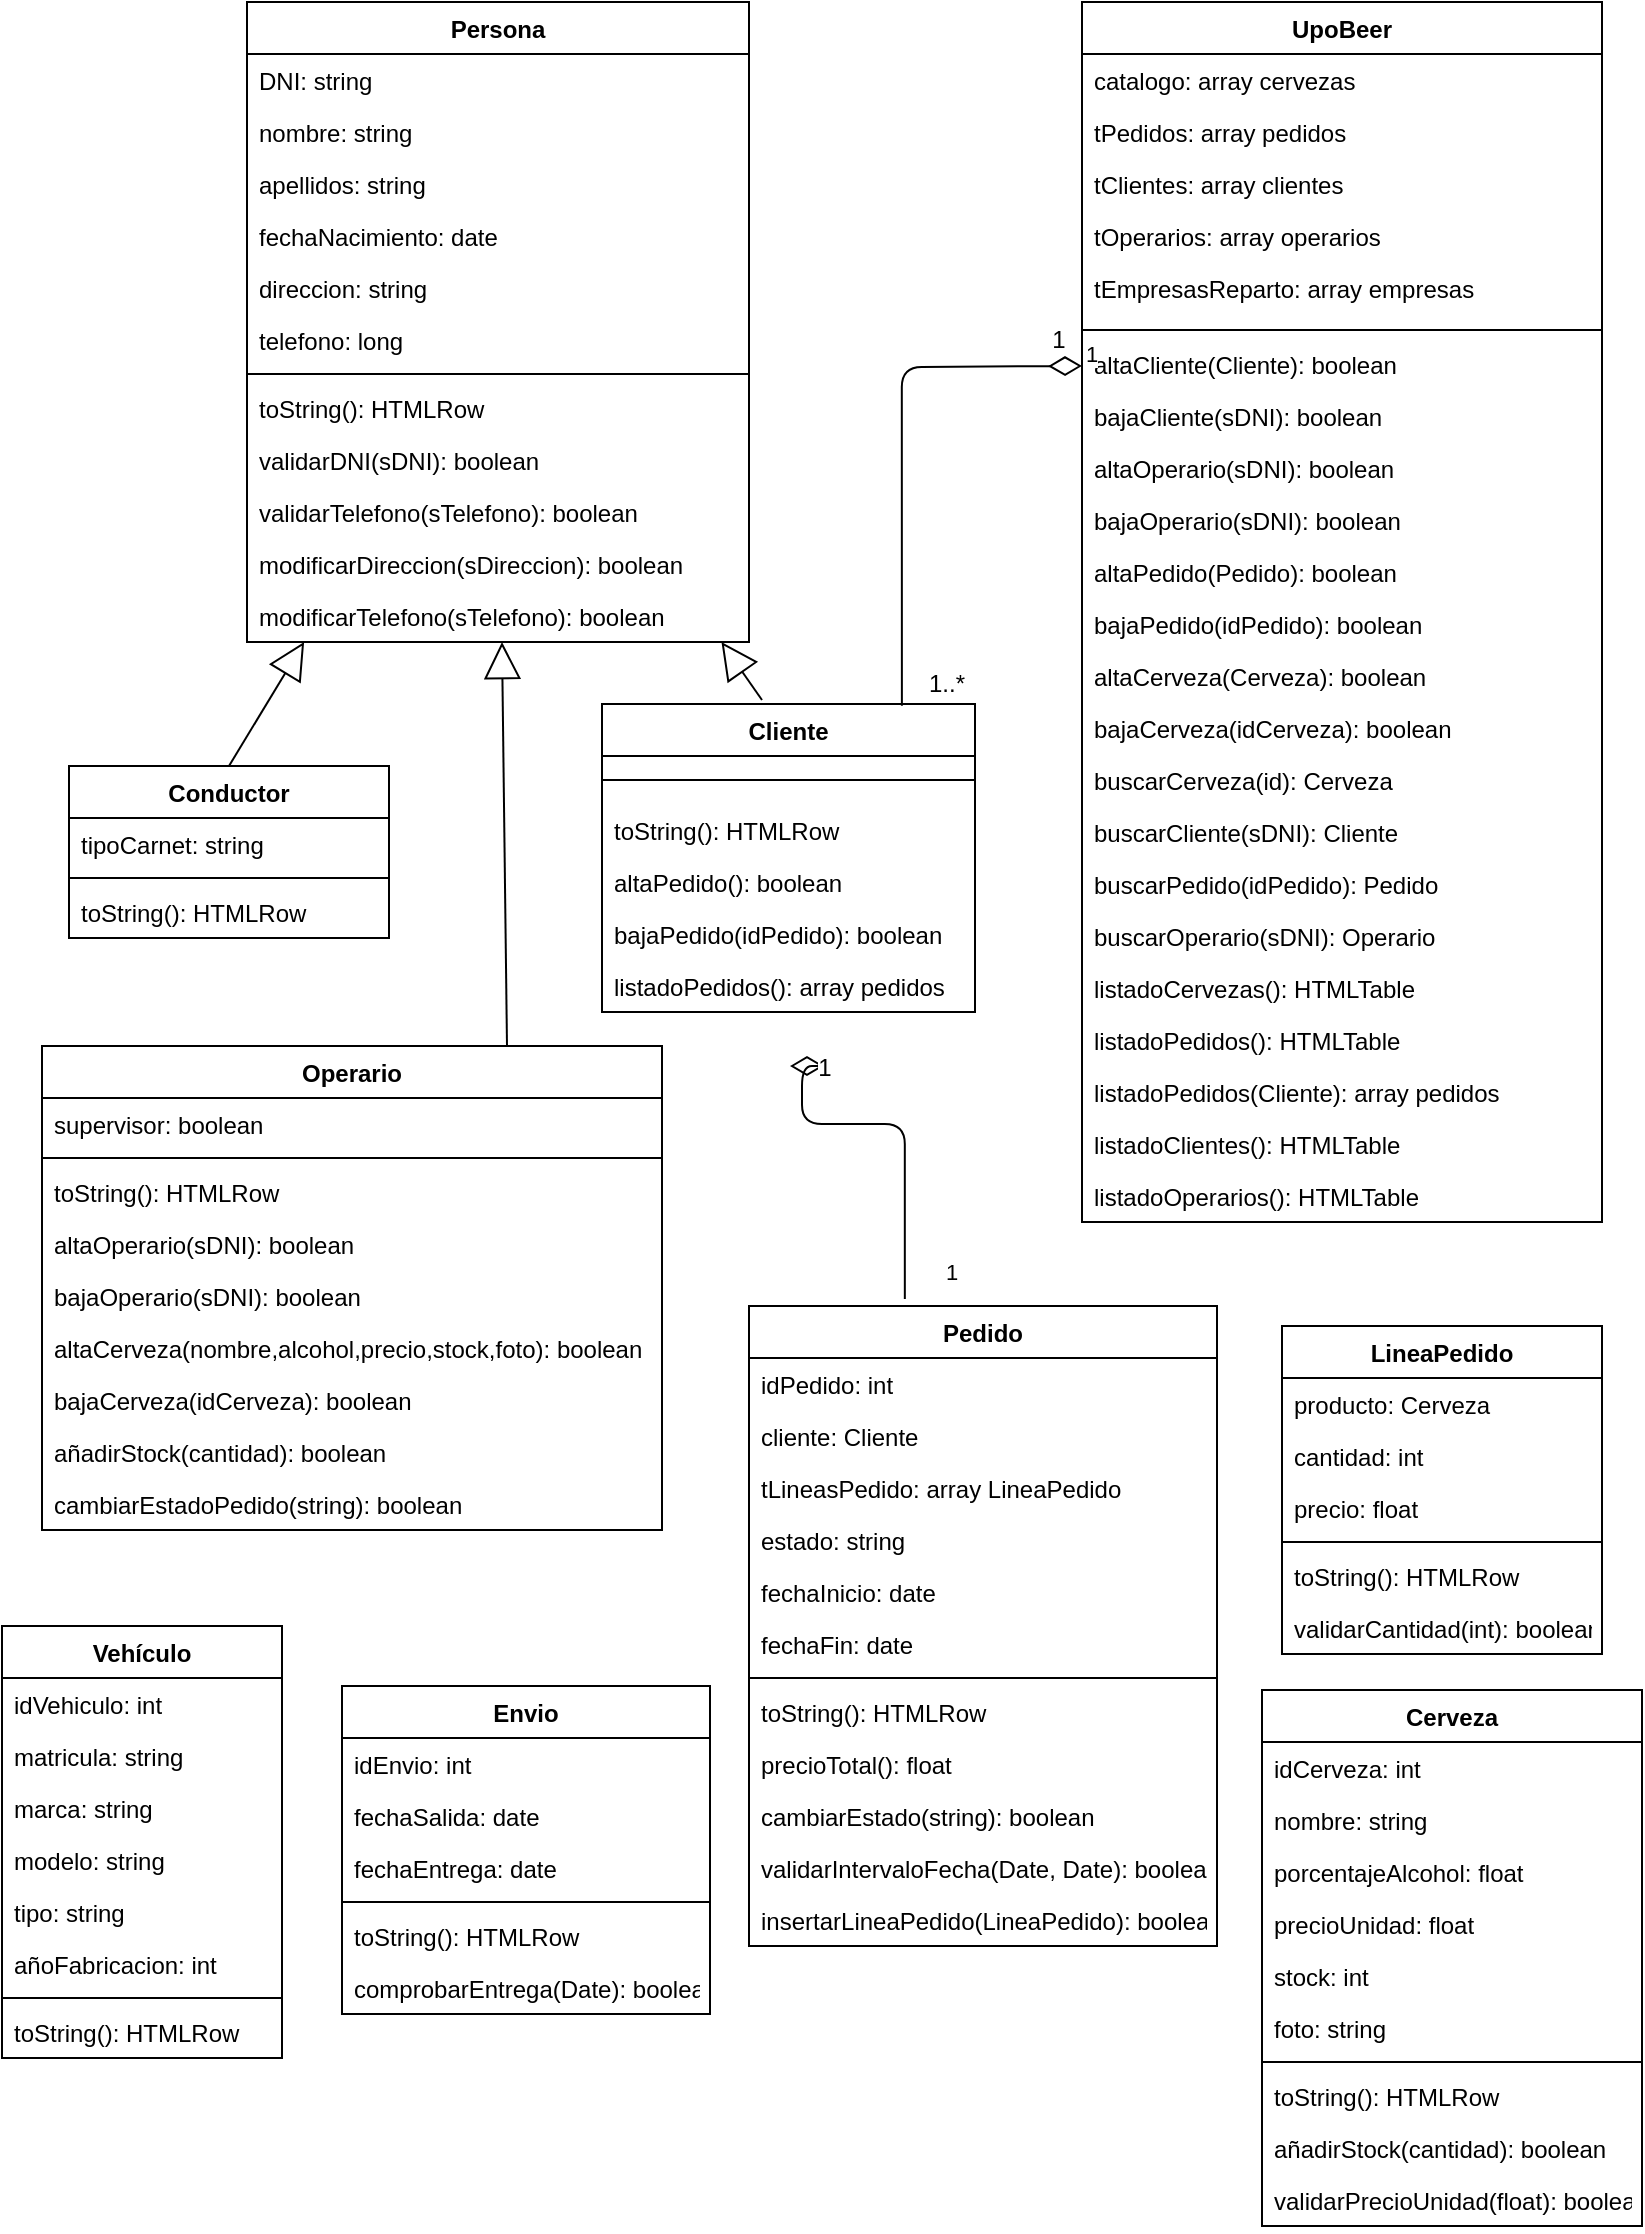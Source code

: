 <mxfile version="12.4.9" type="github">
  <diagram id="Zlw6RQEjlxsdaL2r8nvr" name="Page-1">
    <mxGraphModel dx="1841" dy="1707" grid="1" gridSize="10" guides="1" tooltips="1" connect="1" arrows="1" fold="1" page="1" pageScale="1" pageWidth="827" pageHeight="1169" math="0" shadow="0">
      <root>
        <mxCell id="0"/>
        <mxCell id="1" parent="0"/>
        <mxCell id="eSXySc0nS1I4m5UJ5GSd-8" value="Cliente" style="swimlane;fontStyle=1;align=center;verticalAlign=top;childLayout=stackLayout;horizontal=1;startSize=26;horizontalStack=0;resizeParent=1;resizeParentMax=0;resizeLast=0;collapsible=1;marginBottom=0;" parent="1" vertex="1">
          <mxGeometry x="-490" y="-761" width="186.5" height="154" as="geometry">
            <mxRectangle x="240" y="40" width="80" height="26" as="alternateBounds"/>
          </mxGeometry>
        </mxCell>
        <mxCell id="eSXySc0nS1I4m5UJ5GSd-10" value="" style="line;strokeWidth=1;fillColor=none;align=left;verticalAlign=middle;spacingTop=-1;spacingLeft=3;spacingRight=3;rotatable=0;labelPosition=right;points=[];portConstraint=eastwest;" parent="eSXySc0nS1I4m5UJ5GSd-8" vertex="1">
          <mxGeometry y="26" width="186.5" height="24" as="geometry"/>
        </mxCell>
        <mxCell id="jNl15YzI2wcV8mXH8o-c-58" value="toString(): HTMLRow" style="text;strokeColor=none;fillColor=none;align=left;verticalAlign=top;spacingLeft=4;spacingRight=4;overflow=hidden;rotatable=0;points=[[0,0.5],[1,0.5]];portConstraint=eastwest;" parent="eSXySc0nS1I4m5UJ5GSd-8" vertex="1">
          <mxGeometry y="50" width="186.5" height="26" as="geometry"/>
        </mxCell>
        <mxCell id="eSXySc0nS1I4m5UJ5GSd-11" value="altaPedido(): boolean" style="text;strokeColor=none;fillColor=none;align=left;verticalAlign=top;spacingLeft=4;spacingRight=4;overflow=hidden;rotatable=0;points=[[0,0.5],[1,0.5]];portConstraint=eastwest;" parent="eSXySc0nS1I4m5UJ5GSd-8" vertex="1">
          <mxGeometry y="76" width="186.5" height="26" as="geometry"/>
        </mxCell>
        <mxCell id="Tzox9ZsJY_UtpYgfPLW8-3" value="" style="endArrow=block;endSize=16;endFill=0;html=1;" parent="eSXySc0nS1I4m5UJ5GSd-8" target="jNl15YzI2wcV8mXH8o-c-34" edge="1">
          <mxGeometry width="160" relative="1" as="geometry">
            <mxPoint x="80" y="-2" as="sourcePoint"/>
            <mxPoint x="240" y="-2" as="targetPoint"/>
          </mxGeometry>
        </mxCell>
        <mxCell id="Tzox9ZsJY_UtpYgfPLW8-23" value="bajaPedido(idPedido): boolean" style="text;strokeColor=none;fillColor=none;align=left;verticalAlign=top;spacingLeft=4;spacingRight=4;overflow=hidden;rotatable=0;points=[[0,0.5],[1,0.5]];portConstraint=eastwest;" parent="eSXySc0nS1I4m5UJ5GSd-8" vertex="1">
          <mxGeometry y="102" width="186.5" height="26" as="geometry"/>
        </mxCell>
        <mxCell id="T5-J3He7SR6inXNx5Zn7-1" value="listadoPedidos(): array pedidos" style="text;strokeColor=none;fillColor=none;align=left;verticalAlign=top;spacingLeft=4;spacingRight=4;overflow=hidden;rotatable=0;points=[[0,0.5],[1,0.5]];portConstraint=eastwest;" vertex="1" parent="eSXySc0nS1I4m5UJ5GSd-8">
          <mxGeometry y="128" width="186.5" height="26" as="geometry"/>
        </mxCell>
        <mxCell id="eSXySc0nS1I4m5UJ5GSd-23" value="Pedido" style="swimlane;fontStyle=1;align=center;verticalAlign=top;childLayout=stackLayout;horizontal=1;startSize=26;horizontalStack=0;resizeParent=1;resizeParentMax=0;resizeLast=0;collapsible=1;marginBottom=0;" parent="1" vertex="1">
          <mxGeometry x="-416.5" y="-460" width="234" height="320" as="geometry"/>
        </mxCell>
        <mxCell id="eSXySc0nS1I4m5UJ5GSd-24" value="idPedido: int" style="text;strokeColor=none;fillColor=none;align=left;verticalAlign=top;spacingLeft=4;spacingRight=4;overflow=hidden;rotatable=0;points=[[0,0.5],[1,0.5]];portConstraint=eastwest;" parent="eSXySc0nS1I4m5UJ5GSd-23" vertex="1">
          <mxGeometry y="26" width="234" height="26" as="geometry"/>
        </mxCell>
        <mxCell id="eSXySc0nS1I4m5UJ5GSd-27" value="cliente: Cliente" style="text;strokeColor=none;fillColor=none;align=left;verticalAlign=top;spacingLeft=4;spacingRight=4;overflow=hidden;rotatable=0;points=[[0,0.5],[1,0.5]];portConstraint=eastwest;" parent="eSXySc0nS1I4m5UJ5GSd-23" vertex="1">
          <mxGeometry y="52" width="234" height="26" as="geometry"/>
        </mxCell>
        <mxCell id="Tzox9ZsJY_UtpYgfPLW8-35" value="tLineasPedido: array LineaPedido" style="text;strokeColor=none;fillColor=none;align=left;verticalAlign=top;spacingLeft=4;spacingRight=4;overflow=hidden;rotatable=0;points=[[0,0.5],[1,0.5]];portConstraint=eastwest;" parent="eSXySc0nS1I4m5UJ5GSd-23" vertex="1">
          <mxGeometry y="78" width="234" height="26" as="geometry"/>
        </mxCell>
        <mxCell id="eSXySc0nS1I4m5UJ5GSd-28" value="estado: string" style="text;strokeColor=none;fillColor=none;align=left;verticalAlign=top;spacingLeft=4;spacingRight=4;overflow=hidden;rotatable=0;points=[[0,0.5],[1,0.5]];portConstraint=eastwest;" parent="eSXySc0nS1I4m5UJ5GSd-23" vertex="1">
          <mxGeometry y="104" width="234" height="26" as="geometry"/>
        </mxCell>
        <mxCell id="eSXySc0nS1I4m5UJ5GSd-29" value="fechaInicio: date" style="text;strokeColor=none;fillColor=none;align=left;verticalAlign=top;spacingLeft=4;spacingRight=4;overflow=hidden;rotatable=0;points=[[0,0.5],[1,0.5]];portConstraint=eastwest;" parent="eSXySc0nS1I4m5UJ5GSd-23" vertex="1">
          <mxGeometry y="130" width="234" height="26" as="geometry"/>
        </mxCell>
        <mxCell id="eSXySc0nS1I4m5UJ5GSd-30" value="fechaFin: date" style="text;strokeColor=none;fillColor=none;align=left;verticalAlign=top;spacingLeft=4;spacingRight=4;overflow=hidden;rotatable=0;points=[[0,0.5],[1,0.5]];portConstraint=eastwest;" parent="eSXySc0nS1I4m5UJ5GSd-23" vertex="1">
          <mxGeometry y="156" width="234" height="26" as="geometry"/>
        </mxCell>
        <mxCell id="eSXySc0nS1I4m5UJ5GSd-25" value="" style="line;strokeWidth=1;fillColor=none;align=left;verticalAlign=middle;spacingTop=-1;spacingLeft=3;spacingRight=3;rotatable=0;labelPosition=right;points=[];portConstraint=eastwest;" parent="eSXySc0nS1I4m5UJ5GSd-23" vertex="1">
          <mxGeometry y="182" width="234" height="8" as="geometry"/>
        </mxCell>
        <mxCell id="jNl15YzI2wcV8mXH8o-c-56" value="toString(): HTMLRow" style="text;strokeColor=none;fillColor=none;align=left;verticalAlign=top;spacingLeft=4;spacingRight=4;overflow=hidden;rotatable=0;points=[[0,0.5],[1,0.5]];portConstraint=eastwest;" parent="eSXySc0nS1I4m5UJ5GSd-23" vertex="1">
          <mxGeometry y="190" width="234" height="26" as="geometry"/>
        </mxCell>
        <mxCell id="eSXySc0nS1I4m5UJ5GSd-31" value="precioTotal(): float" style="text;strokeColor=none;fillColor=none;align=left;verticalAlign=top;spacingLeft=4;spacingRight=4;overflow=hidden;rotatable=0;points=[[0,0.5],[1,0.5]];portConstraint=eastwest;" parent="eSXySc0nS1I4m5UJ5GSd-23" vertex="1">
          <mxGeometry y="216" width="234" height="26" as="geometry"/>
        </mxCell>
        <mxCell id="Tzox9ZsJY_UtpYgfPLW8-43" value="cambiarEstado(string): boolean" style="text;strokeColor=none;fillColor=none;align=left;verticalAlign=top;spacingLeft=4;spacingRight=4;overflow=hidden;rotatable=0;points=[[0,0.5],[1,0.5]];portConstraint=eastwest;" parent="eSXySc0nS1I4m5UJ5GSd-23" vertex="1">
          <mxGeometry y="242" width="234" height="26" as="geometry"/>
        </mxCell>
        <mxCell id="fAADa2Qv2Gw01qFuHc8v-3" value="validarIntervaloFecha(Date, Date): boolean" style="text;strokeColor=none;fillColor=none;align=left;verticalAlign=top;spacingLeft=4;spacingRight=4;overflow=hidden;rotatable=0;points=[[0,0.5],[1,0.5]];portConstraint=eastwest;" parent="eSXySc0nS1I4m5UJ5GSd-23" vertex="1">
          <mxGeometry y="268" width="234" height="26" as="geometry"/>
        </mxCell>
        <mxCell id="Tzox9ZsJY_UtpYgfPLW8-44" value="insertarLineaPedido(LineaPedido): boolean" style="text;strokeColor=none;fillColor=none;align=left;verticalAlign=top;spacingLeft=4;spacingRight=4;overflow=hidden;rotatable=0;points=[[0,0.5],[1,0.5]];portConstraint=eastwest;" parent="eSXySc0nS1I4m5UJ5GSd-23" vertex="1">
          <mxGeometry y="294" width="234" height="26" as="geometry"/>
        </mxCell>
        <mxCell id="eSXySc0nS1I4m5UJ5GSd-32" value="UpoBeer" style="swimlane;fontStyle=1;align=center;verticalAlign=top;childLayout=stackLayout;horizontal=1;startSize=26;horizontalStack=0;resizeParent=1;resizeParentMax=0;resizeLast=0;collapsible=1;marginBottom=0;" parent="1" vertex="1">
          <mxGeometry x="-250" y="-1112" width="260" height="610" as="geometry">
            <mxRectangle x="440" y="40" width="90" height="26" as="alternateBounds"/>
          </mxGeometry>
        </mxCell>
        <mxCell id="eSXySc0nS1I4m5UJ5GSd-33" value="catalogo: array cervezas" style="text;strokeColor=none;fillColor=none;align=left;verticalAlign=top;spacingLeft=4;spacingRight=4;overflow=hidden;rotatable=0;points=[[0,0.5],[1,0.5]];portConstraint=eastwest;" parent="eSXySc0nS1I4m5UJ5GSd-32" vertex="1">
          <mxGeometry y="26" width="260" height="26" as="geometry"/>
        </mxCell>
        <mxCell id="eSXySc0nS1I4m5UJ5GSd-36" value="tPedidos: array pedidos" style="text;strokeColor=none;fillColor=none;align=left;verticalAlign=top;spacingLeft=4;spacingRight=4;overflow=hidden;rotatable=0;points=[[0,0.5],[1,0.5]];portConstraint=eastwest;" parent="eSXySc0nS1I4m5UJ5GSd-32" vertex="1">
          <mxGeometry y="52" width="260" height="26" as="geometry"/>
        </mxCell>
        <mxCell id="eSXySc0nS1I4m5UJ5GSd-37" value="tClientes: array clientes" style="text;strokeColor=none;fillColor=none;align=left;verticalAlign=top;spacingLeft=4;spacingRight=4;overflow=hidden;rotatable=0;points=[[0,0.5],[1,0.5]];portConstraint=eastwest;" parent="eSXySc0nS1I4m5UJ5GSd-32" vertex="1">
          <mxGeometry y="78" width="260" height="26" as="geometry"/>
        </mxCell>
        <mxCell id="eSXySc0nS1I4m5UJ5GSd-38" value="tOperarios: array operarios" style="text;strokeColor=none;fillColor=none;align=left;verticalAlign=top;spacingLeft=4;spacingRight=4;overflow=hidden;rotatable=0;points=[[0,0.5],[1,0.5]];portConstraint=eastwest;" parent="eSXySc0nS1I4m5UJ5GSd-32" vertex="1">
          <mxGeometry y="104" width="260" height="26" as="geometry"/>
        </mxCell>
        <mxCell id="9fYLLG3nbcqlpsCX_nVO-1" value="tEmpresasReparto: array empresas" style="text;strokeColor=none;fillColor=none;align=left;verticalAlign=top;spacingLeft=4;spacingRight=4;overflow=hidden;rotatable=0;points=[[0,0.5],[1,0.5]];portConstraint=eastwest;" parent="eSXySc0nS1I4m5UJ5GSd-32" vertex="1">
          <mxGeometry y="130" width="260" height="30" as="geometry"/>
        </mxCell>
        <mxCell id="eSXySc0nS1I4m5UJ5GSd-34" value="" style="line;strokeWidth=1;fillColor=none;align=left;verticalAlign=middle;spacingTop=-1;spacingLeft=3;spacingRight=3;rotatable=0;labelPosition=right;points=[];portConstraint=eastwest;" parent="eSXySc0nS1I4m5UJ5GSd-32" vertex="1">
          <mxGeometry y="160" width="260" height="8" as="geometry"/>
        </mxCell>
        <mxCell id="eSXySc0nS1I4m5UJ5GSd-35" value="altaCliente(Cliente): boolean" style="text;strokeColor=none;fillColor=none;align=left;verticalAlign=top;spacingLeft=4;spacingRight=4;overflow=hidden;rotatable=0;points=[[0,0.5],[1,0.5]];portConstraint=eastwest;" parent="eSXySc0nS1I4m5UJ5GSd-32" vertex="1">
          <mxGeometry y="168" width="260" height="26" as="geometry"/>
        </mxCell>
        <mxCell id="T5-J3He7SR6inXNx5Zn7-4" value="1" style="endArrow=none;html=1;endSize=12;startArrow=diamondThin;startSize=14;startFill=0;edgeStyle=orthogonalEdgeStyle;align=left;verticalAlign=bottom;entryX=0.804;entryY=0.006;entryDx=0;entryDy=0;entryPerimeter=0;rounded=1;endFill=0;" edge="1" parent="eSXySc0nS1I4m5UJ5GSd-32" target="eSXySc0nS1I4m5UJ5GSd-8">
          <mxGeometry x="-1" y="3" relative="1" as="geometry">
            <mxPoint y="182" as="sourcePoint"/>
            <mxPoint x="160" y="182" as="targetPoint"/>
          </mxGeometry>
        </mxCell>
        <mxCell id="T5-J3He7SR6inXNx5Zn7-5" value="1" style="text;html=1;align=center;verticalAlign=middle;resizable=0;points=[];labelBackgroundColor=#ffffff;" vertex="1" connectable="0" parent="T5-J3He7SR6inXNx5Zn7-4">
          <mxGeometry x="-0.906" relative="1" as="geometry">
            <mxPoint y="-12.93" as="offset"/>
          </mxGeometry>
        </mxCell>
        <mxCell id="fAADa2Qv2Gw01qFuHc8v-1" value="bajaCliente(sDNI): boolean" style="text;strokeColor=none;fillColor=none;align=left;verticalAlign=top;spacingLeft=4;spacingRight=4;overflow=hidden;rotatable=0;points=[[0,0.5],[1,0.5]];portConstraint=eastwest;" parent="eSXySc0nS1I4m5UJ5GSd-32" vertex="1">
          <mxGeometry y="194" width="260" height="26" as="geometry"/>
        </mxCell>
        <mxCell id="jNl15YzI2wcV8mXH8o-c-33" value="altaOperario(sDNI): boolean" style="text;strokeColor=none;fillColor=none;align=left;verticalAlign=top;spacingLeft=4;spacingRight=4;overflow=hidden;rotatable=0;points=[[0,0.5],[1,0.5]];portConstraint=eastwest;" parent="eSXySc0nS1I4m5UJ5GSd-32" vertex="1">
          <mxGeometry y="220" width="260" height="26" as="geometry"/>
        </mxCell>
        <mxCell id="jNl15YzI2wcV8mXH8o-c-51" value="bajaOperario(sDNI): boolean" style="text;strokeColor=none;fillColor=none;align=left;verticalAlign=top;spacingLeft=4;spacingRight=4;overflow=hidden;rotatable=0;points=[[0,0.5],[1,0.5]];portConstraint=eastwest;" parent="eSXySc0nS1I4m5UJ5GSd-32" vertex="1">
          <mxGeometry y="246" width="260" height="26" as="geometry"/>
        </mxCell>
        <mxCell id="jNl15YzI2wcV8mXH8o-c-32" value="altaPedido(Pedido): boolean" style="text;strokeColor=none;fillColor=none;align=left;verticalAlign=top;spacingLeft=4;spacingRight=4;overflow=hidden;rotatable=0;points=[[0,0.5],[1,0.5]];portConstraint=eastwest;" parent="eSXySc0nS1I4m5UJ5GSd-32" vertex="1">
          <mxGeometry y="272" width="260" height="26" as="geometry"/>
        </mxCell>
        <mxCell id="jNl15YzI2wcV8mXH8o-c-49" value="bajaPedido(idPedido): boolean" style="text;strokeColor=none;fillColor=none;align=left;verticalAlign=top;spacingLeft=4;spacingRight=4;overflow=hidden;rotatable=0;points=[[0,0.5],[1,0.5]];portConstraint=eastwest;" parent="eSXySc0nS1I4m5UJ5GSd-32" vertex="1">
          <mxGeometry y="298" width="260" height="26" as="geometry"/>
        </mxCell>
        <mxCell id="jNl15YzI2wcV8mXH8o-c-46" value="altaCerveza(Cerveza): boolean" style="text;strokeColor=none;fillColor=none;align=left;verticalAlign=top;spacingLeft=4;spacingRight=4;overflow=hidden;rotatable=0;points=[[0,0.5],[1,0.5]];portConstraint=eastwest;" parent="eSXySc0nS1I4m5UJ5GSd-32" vertex="1">
          <mxGeometry y="324" width="260" height="26" as="geometry"/>
        </mxCell>
        <mxCell id="jNl15YzI2wcV8mXH8o-c-48" value="bajaCerveza(idCerveza): boolean" style="text;strokeColor=none;fillColor=none;align=left;verticalAlign=top;spacingLeft=4;spacingRight=4;overflow=hidden;rotatable=0;points=[[0,0.5],[1,0.5]];portConstraint=eastwest;" parent="eSXySc0nS1I4m5UJ5GSd-32" vertex="1">
          <mxGeometry y="350" width="260" height="26" as="geometry"/>
        </mxCell>
        <mxCell id="fAADa2Qv2Gw01qFuHc8v-2" value="buscarCerveza(id): Cerveza" style="text;strokeColor=none;fillColor=none;align=left;verticalAlign=top;spacingLeft=4;spacingRight=4;overflow=hidden;rotatable=0;points=[[0,0.5],[1,0.5]];portConstraint=eastwest;" parent="eSXySc0nS1I4m5UJ5GSd-32" vertex="1">
          <mxGeometry y="376" width="260" height="26" as="geometry"/>
        </mxCell>
        <mxCell id="jNl15YzI2wcV8mXH8o-c-69" value="buscarCliente(sDNI): Cliente" style="text;strokeColor=none;fillColor=none;align=left;verticalAlign=top;spacingLeft=4;spacingRight=4;overflow=hidden;rotatable=0;points=[[0,0.5],[1,0.5]];portConstraint=eastwest;" parent="eSXySc0nS1I4m5UJ5GSd-32" vertex="1">
          <mxGeometry y="402" width="260" height="26" as="geometry"/>
        </mxCell>
        <mxCell id="jNl15YzI2wcV8mXH8o-c-70" value="buscarPedido(idPedido): Pedido" style="text;strokeColor=none;fillColor=none;align=left;verticalAlign=top;spacingLeft=4;spacingRight=4;overflow=hidden;rotatable=0;points=[[0,0.5],[1,0.5]];portConstraint=eastwest;" parent="eSXySc0nS1I4m5UJ5GSd-32" vertex="1">
          <mxGeometry y="428" width="260" height="26" as="geometry"/>
        </mxCell>
        <mxCell id="jNl15YzI2wcV8mXH8o-c-71" value="buscarOperario(sDNI): Operario" style="text;strokeColor=none;fillColor=none;align=left;verticalAlign=top;spacingLeft=4;spacingRight=4;overflow=hidden;rotatable=0;points=[[0,0.5],[1,0.5]];portConstraint=eastwest;" parent="eSXySc0nS1I4m5UJ5GSd-32" vertex="1">
          <mxGeometry y="454" width="260" height="26" as="geometry"/>
        </mxCell>
        <mxCell id="jNl15YzI2wcV8mXH8o-c-64" value="listadoCervezas(): HTMLTable" style="text;strokeColor=none;fillColor=none;align=left;verticalAlign=top;spacingLeft=4;spacingRight=4;overflow=hidden;rotatable=0;points=[[0,0.5],[1,0.5]];portConstraint=eastwest;" parent="eSXySc0nS1I4m5UJ5GSd-32" vertex="1">
          <mxGeometry y="480" width="260" height="26" as="geometry"/>
        </mxCell>
        <mxCell id="jNl15YzI2wcV8mXH8o-c-66" value="listadoPedidos(): HTMLTable" style="text;strokeColor=none;fillColor=none;align=left;verticalAlign=top;spacingLeft=4;spacingRight=4;overflow=hidden;rotatable=0;points=[[0,0.5],[1,0.5]];portConstraint=eastwest;" parent="eSXySc0nS1I4m5UJ5GSd-32" vertex="1">
          <mxGeometry y="506" width="260" height="26" as="geometry"/>
        </mxCell>
        <mxCell id="T5-J3He7SR6inXNx5Zn7-2" value="listadoPedidos(Cliente): array pedidos" style="text;strokeColor=none;fillColor=none;align=left;verticalAlign=top;spacingLeft=4;spacingRight=4;overflow=hidden;rotatable=0;points=[[0,0.5],[1,0.5]];portConstraint=eastwest;" vertex="1" parent="eSXySc0nS1I4m5UJ5GSd-32">
          <mxGeometry y="532" width="260" height="26" as="geometry"/>
        </mxCell>
        <mxCell id="jNl15YzI2wcV8mXH8o-c-65" value="listadoClientes(): HTMLTable" style="text;strokeColor=none;fillColor=none;align=left;verticalAlign=top;spacingLeft=4;spacingRight=4;overflow=hidden;rotatable=0;points=[[0,0.5],[1,0.5]];portConstraint=eastwest;" parent="eSXySc0nS1I4m5UJ5GSd-32" vertex="1">
          <mxGeometry y="558" width="260" height="26" as="geometry"/>
        </mxCell>
        <mxCell id="jNl15YzI2wcV8mXH8o-c-67" value="listadoOperarios(): HTMLTable" style="text;strokeColor=none;fillColor=none;align=left;verticalAlign=top;spacingLeft=4;spacingRight=4;overflow=hidden;rotatable=0;points=[[0,0.5],[1,0.5]];portConstraint=eastwest;" parent="eSXySc0nS1I4m5UJ5GSd-32" vertex="1">
          <mxGeometry y="584" width="260" height="26" as="geometry"/>
        </mxCell>
        <mxCell id="eSXySc0nS1I4m5UJ5GSd-39" value="Cerveza" style="swimlane;fontStyle=1;align=center;verticalAlign=top;childLayout=stackLayout;horizontal=1;startSize=26;horizontalStack=0;resizeParent=1;resizeParentMax=0;resizeLast=0;collapsible=1;marginBottom=0;" parent="1" vertex="1">
          <mxGeometry x="-160" y="-268" width="190" height="268" as="geometry"/>
        </mxCell>
        <mxCell id="eSXySc0nS1I4m5UJ5GSd-40" value="idCerveza: int" style="text;strokeColor=none;fillColor=none;align=left;verticalAlign=top;spacingLeft=4;spacingRight=4;overflow=hidden;rotatable=0;points=[[0,0.5],[1,0.5]];portConstraint=eastwest;" parent="eSXySc0nS1I4m5UJ5GSd-39" vertex="1">
          <mxGeometry y="26" width="190" height="26" as="geometry"/>
        </mxCell>
        <mxCell id="eSXySc0nS1I4m5UJ5GSd-43" value="nombre: string" style="text;strokeColor=none;fillColor=none;align=left;verticalAlign=top;spacingLeft=4;spacingRight=4;overflow=hidden;rotatable=0;points=[[0,0.5],[1,0.5]];portConstraint=eastwest;" parent="eSXySc0nS1I4m5UJ5GSd-39" vertex="1">
          <mxGeometry y="52" width="190" height="26" as="geometry"/>
        </mxCell>
        <mxCell id="eSXySc0nS1I4m5UJ5GSd-45" value="porcentajeAlcohol: float" style="text;strokeColor=none;fillColor=none;align=left;verticalAlign=top;spacingLeft=4;spacingRight=4;overflow=hidden;rotatable=0;points=[[0,0.5],[1,0.5]];portConstraint=eastwest;" parent="eSXySc0nS1I4m5UJ5GSd-39" vertex="1">
          <mxGeometry y="78" width="190" height="26" as="geometry"/>
        </mxCell>
        <mxCell id="eSXySc0nS1I4m5UJ5GSd-57" value="precioUnidad: float" style="text;strokeColor=none;fillColor=none;align=left;verticalAlign=top;spacingLeft=4;spacingRight=4;overflow=hidden;rotatable=0;points=[[0,0.5],[1,0.5]];portConstraint=eastwest;" parent="eSXySc0nS1I4m5UJ5GSd-39" vertex="1">
          <mxGeometry y="104" width="190" height="26" as="geometry"/>
        </mxCell>
        <mxCell id="eSXySc0nS1I4m5UJ5GSd-59" value="stock: int" style="text;strokeColor=none;fillColor=none;align=left;verticalAlign=top;spacingLeft=4;spacingRight=4;overflow=hidden;rotatable=0;points=[[0,0.5],[1,0.5]];portConstraint=eastwest;" parent="eSXySc0nS1I4m5UJ5GSd-39" vertex="1">
          <mxGeometry y="130" width="190" height="26" as="geometry"/>
        </mxCell>
        <mxCell id="eSXySc0nS1I4m5UJ5GSd-56" value="foto: string" style="text;strokeColor=none;fillColor=none;align=left;verticalAlign=top;spacingLeft=4;spacingRight=4;overflow=hidden;rotatable=0;points=[[0,0.5],[1,0.5]];portConstraint=eastwest;" parent="eSXySc0nS1I4m5UJ5GSd-39" vertex="1">
          <mxGeometry y="156" width="190" height="26" as="geometry"/>
        </mxCell>
        <mxCell id="eSXySc0nS1I4m5UJ5GSd-41" value="" style="line;strokeWidth=1;fillColor=none;align=left;verticalAlign=middle;spacingTop=-1;spacingLeft=3;spacingRight=3;rotatable=0;labelPosition=right;points=[];portConstraint=eastwest;" parent="eSXySc0nS1I4m5UJ5GSd-39" vertex="1">
          <mxGeometry y="182" width="190" height="8" as="geometry"/>
        </mxCell>
        <mxCell id="jNl15YzI2wcV8mXH8o-c-59" value="toString(): HTMLRow" style="text;strokeColor=none;fillColor=none;align=left;verticalAlign=top;spacingLeft=4;spacingRight=4;overflow=hidden;rotatable=0;points=[[0,0.5],[1,0.5]];portConstraint=eastwest;" parent="eSXySc0nS1I4m5UJ5GSd-39" vertex="1">
          <mxGeometry y="190" width="190" height="26" as="geometry"/>
        </mxCell>
        <mxCell id="Tzox9ZsJY_UtpYgfPLW8-45" value="añadirStock(cantidad): boolean" style="text;strokeColor=none;fillColor=none;align=left;verticalAlign=top;spacingLeft=4;spacingRight=4;overflow=hidden;rotatable=0;points=[[0,0.5],[1,0.5]];portConstraint=eastwest;" parent="eSXySc0nS1I4m5UJ5GSd-39" vertex="1">
          <mxGeometry y="216" width="190" height="26" as="geometry"/>
        </mxCell>
        <mxCell id="Tzox9ZsJY_UtpYgfPLW8-46" value="validarPrecioUnidad(float): boolean" style="text;strokeColor=none;fillColor=none;align=left;verticalAlign=top;spacingLeft=4;spacingRight=4;overflow=hidden;rotatable=0;points=[[0,0.5],[1,0.5]];portConstraint=eastwest;" parent="eSXySc0nS1I4m5UJ5GSd-39" vertex="1">
          <mxGeometry y="242" width="190" height="26" as="geometry"/>
        </mxCell>
        <mxCell id="eSXySc0nS1I4m5UJ5GSd-48" value="Operario" style="swimlane;fontStyle=1;align=center;verticalAlign=top;childLayout=stackLayout;horizontal=1;startSize=26;horizontalStack=0;resizeParent=1;resizeParentMax=0;resizeLast=0;collapsible=1;marginBottom=0;" parent="1" vertex="1">
          <mxGeometry x="-770" y="-590" width="310" height="242" as="geometry"/>
        </mxCell>
        <mxCell id="eSXySc0nS1I4m5UJ5GSd-54" value="supervisor: boolean" style="text;strokeColor=none;fillColor=none;align=left;verticalAlign=top;spacingLeft=4;spacingRight=4;overflow=hidden;rotatable=0;points=[[0,0.5],[1,0.5]];portConstraint=eastwest;" parent="eSXySc0nS1I4m5UJ5GSd-48" vertex="1">
          <mxGeometry y="26" width="310" height="26" as="geometry"/>
        </mxCell>
        <mxCell id="eSXySc0nS1I4m5UJ5GSd-50" value="" style="line;strokeWidth=1;fillColor=none;align=left;verticalAlign=middle;spacingTop=-1;spacingLeft=3;spacingRight=3;rotatable=0;labelPosition=right;points=[];portConstraint=eastwest;" parent="eSXySc0nS1I4m5UJ5GSd-48" vertex="1">
          <mxGeometry y="52" width="310" height="8" as="geometry"/>
        </mxCell>
        <mxCell id="jNl15YzI2wcV8mXH8o-c-57" value="toString(): HTMLRow" style="text;strokeColor=none;fillColor=none;align=left;verticalAlign=top;spacingLeft=4;spacingRight=4;overflow=hidden;rotatable=0;points=[[0,0.5],[1,0.5]];portConstraint=eastwest;" parent="eSXySc0nS1I4m5UJ5GSd-48" vertex="1">
          <mxGeometry y="60" width="310" height="26" as="geometry"/>
        </mxCell>
        <mxCell id="Tzox9ZsJY_UtpYgfPLW8-20" value="altaOperario(sDNI): boolean" style="text;strokeColor=none;fillColor=none;align=left;verticalAlign=top;spacingLeft=4;spacingRight=4;overflow=hidden;rotatable=0;points=[[0,0.5],[1,0.5]];portConstraint=eastwest;" parent="eSXySc0nS1I4m5UJ5GSd-48" vertex="1">
          <mxGeometry y="86" width="310" height="26" as="geometry"/>
        </mxCell>
        <mxCell id="Tzox9ZsJY_UtpYgfPLW8-21" value="bajaOperario(sDNI): boolean" style="text;strokeColor=none;fillColor=none;align=left;verticalAlign=top;spacingLeft=4;spacingRight=4;overflow=hidden;rotatable=0;points=[[0,0.5],[1,0.5]];portConstraint=eastwest;" parent="eSXySc0nS1I4m5UJ5GSd-48" vertex="1">
          <mxGeometry y="112" width="310" height="26" as="geometry"/>
        </mxCell>
        <mxCell id="Tzox9ZsJY_UtpYgfPLW8-22" value="altaCerveza(nombre,alcohol,precio,stock,foto): boolean" style="text;strokeColor=none;fillColor=none;align=left;verticalAlign=top;spacingLeft=4;spacingRight=4;overflow=hidden;rotatable=0;points=[[0,0.5],[1,0.5]];portConstraint=eastwest;" parent="eSXySc0nS1I4m5UJ5GSd-48" vertex="1">
          <mxGeometry y="138" width="310" height="26" as="geometry"/>
        </mxCell>
        <mxCell id="Tzox9ZsJY_UtpYgfPLW8-50" value="bajaCerveza(idCerveza): boolean" style="text;strokeColor=none;fillColor=none;align=left;verticalAlign=top;spacingLeft=4;spacingRight=4;overflow=hidden;rotatable=0;points=[[0,0.5],[1,0.5]];portConstraint=eastwest;" parent="eSXySc0nS1I4m5UJ5GSd-48" vertex="1">
          <mxGeometry y="164" width="310" height="26" as="geometry"/>
        </mxCell>
        <mxCell id="Tzox9ZsJY_UtpYgfPLW8-47" value="añadirStock(cantidad): boolean" style="text;strokeColor=none;fillColor=none;align=left;verticalAlign=top;spacingLeft=4;spacingRight=4;overflow=hidden;rotatable=0;points=[[0,0.5],[1,0.5]];portConstraint=eastwest;" parent="eSXySc0nS1I4m5UJ5GSd-48" vertex="1">
          <mxGeometry y="190" width="310" height="26" as="geometry"/>
        </mxCell>
        <mxCell id="Tzox9ZsJY_UtpYgfPLW8-51" value="cambiarEstadoPedido(string): boolean" style="text;strokeColor=none;fillColor=none;align=left;verticalAlign=top;spacingLeft=4;spacingRight=4;overflow=hidden;rotatable=0;points=[[0,0.5],[1,0.5]];portConstraint=eastwest;" parent="eSXySc0nS1I4m5UJ5GSd-48" vertex="1">
          <mxGeometry y="216" width="310" height="26" as="geometry"/>
        </mxCell>
        <mxCell id="eSXySc0nS1I4m5UJ5GSd-82" value="Conductor" style="swimlane;fontStyle=1;align=center;verticalAlign=top;childLayout=stackLayout;horizontal=1;startSize=26;horizontalStack=0;resizeParent=1;resizeParentMax=0;resizeLast=0;collapsible=1;marginBottom=0;" parent="1" vertex="1">
          <mxGeometry x="-756.5" y="-730" width="160" height="86" as="geometry"/>
        </mxCell>
        <mxCell id="eSXySc0nS1I4m5UJ5GSd-87" value="tipoCarnet: string" style="text;strokeColor=none;fillColor=none;align=left;verticalAlign=top;spacingLeft=4;spacingRight=4;overflow=hidden;rotatable=0;points=[[0,0.5],[1,0.5]];portConstraint=eastwest;" parent="eSXySc0nS1I4m5UJ5GSd-82" vertex="1">
          <mxGeometry y="26" width="160" height="26" as="geometry"/>
        </mxCell>
        <mxCell id="eSXySc0nS1I4m5UJ5GSd-84" value="" style="line;strokeWidth=1;fillColor=none;align=left;verticalAlign=middle;spacingTop=-1;spacingLeft=3;spacingRight=3;rotatable=0;labelPosition=right;points=[];portConstraint=eastwest;" parent="eSXySc0nS1I4m5UJ5GSd-82" vertex="1">
          <mxGeometry y="52" width="160" height="8" as="geometry"/>
        </mxCell>
        <mxCell id="jNl15YzI2wcV8mXH8o-c-63" value="toString(): HTMLRow" style="text;strokeColor=none;fillColor=none;align=left;verticalAlign=top;spacingLeft=4;spacingRight=4;overflow=hidden;rotatable=0;points=[[0,0.5],[1,0.5]];portConstraint=eastwest;" parent="eSXySc0nS1I4m5UJ5GSd-82" vertex="1">
          <mxGeometry y="60" width="160" height="26" as="geometry"/>
        </mxCell>
        <mxCell id="jNl15YzI2wcV8mXH8o-c-17" value="Envio" style="swimlane;fontStyle=1;align=center;verticalAlign=top;childLayout=stackLayout;horizontal=1;startSize=26;horizontalStack=0;resizeParent=1;resizeParentMax=0;resizeLast=0;collapsible=1;marginBottom=0;" parent="1" vertex="1">
          <mxGeometry x="-620" y="-270" width="184" height="164" as="geometry"/>
        </mxCell>
        <mxCell id="jNl15YzI2wcV8mXH8o-c-18" value="idEnvio: int" style="text;strokeColor=none;fillColor=none;align=left;verticalAlign=top;spacingLeft=4;spacingRight=4;overflow=hidden;rotatable=0;points=[[0,0.5],[1,0.5]];portConstraint=eastwest;" parent="jNl15YzI2wcV8mXH8o-c-17" vertex="1">
          <mxGeometry y="26" width="184" height="26" as="geometry"/>
        </mxCell>
        <mxCell id="jNl15YzI2wcV8mXH8o-c-19" value="fechaSalida: date" style="text;strokeColor=none;fillColor=none;align=left;verticalAlign=top;spacingLeft=4;spacingRight=4;overflow=hidden;rotatable=0;points=[[0,0.5],[1,0.5]];portConstraint=eastwest;" parent="jNl15YzI2wcV8mXH8o-c-17" vertex="1">
          <mxGeometry y="52" width="184" height="26" as="geometry"/>
        </mxCell>
        <mxCell id="jNl15YzI2wcV8mXH8o-c-20" value="fechaEntrega: date" style="text;strokeColor=none;fillColor=none;align=left;verticalAlign=top;spacingLeft=4;spacingRight=4;overflow=hidden;rotatable=0;points=[[0,0.5],[1,0.5]];portConstraint=eastwest;" parent="jNl15YzI2wcV8mXH8o-c-17" vertex="1">
          <mxGeometry y="78" width="184" height="26" as="geometry"/>
        </mxCell>
        <mxCell id="jNl15YzI2wcV8mXH8o-c-21" value="" style="line;strokeWidth=1;fillColor=none;align=left;verticalAlign=middle;spacingTop=-1;spacingLeft=3;spacingRight=3;rotatable=0;labelPosition=right;points=[];portConstraint=eastwest;" parent="jNl15YzI2wcV8mXH8o-c-17" vertex="1">
          <mxGeometry y="104" width="184" height="8" as="geometry"/>
        </mxCell>
        <mxCell id="jNl15YzI2wcV8mXH8o-c-60" value="toString(): HTMLRow" style="text;strokeColor=none;fillColor=none;align=left;verticalAlign=top;spacingLeft=4;spacingRight=4;overflow=hidden;rotatable=0;points=[[0,0.5],[1,0.5]];portConstraint=eastwest;" parent="jNl15YzI2wcV8mXH8o-c-17" vertex="1">
          <mxGeometry y="112" width="184" height="26" as="geometry"/>
        </mxCell>
        <mxCell id="T5-J3He7SR6inXNx5Zn7-3" value="comprobarEntrega(Date): boolean" style="text;strokeColor=none;fillColor=none;align=left;verticalAlign=top;spacingLeft=4;spacingRight=4;overflow=hidden;rotatable=0;points=[[0,0.5],[1,0.5]];portConstraint=eastwest;" vertex="1" parent="jNl15YzI2wcV8mXH8o-c-17">
          <mxGeometry y="138" width="184" height="26" as="geometry"/>
        </mxCell>
        <mxCell id="jNl15YzI2wcV8mXH8o-c-23" value="Vehículo" style="swimlane;fontStyle=1;align=center;verticalAlign=top;childLayout=stackLayout;horizontal=1;startSize=26;horizontalStack=0;resizeParent=1;resizeParentMax=0;resizeLast=0;collapsible=1;marginBottom=0;" parent="1" vertex="1">
          <mxGeometry x="-790" y="-300" width="140" height="216" as="geometry"/>
        </mxCell>
        <mxCell id="jNl15YzI2wcV8mXH8o-c-24" value="idVehiculo: int" style="text;strokeColor=none;fillColor=none;align=left;verticalAlign=top;spacingLeft=4;spacingRight=4;overflow=hidden;rotatable=0;points=[[0,0.5],[1,0.5]];portConstraint=eastwest;" parent="jNl15YzI2wcV8mXH8o-c-23" vertex="1">
          <mxGeometry y="26" width="140" height="26" as="geometry"/>
        </mxCell>
        <mxCell id="jNl15YzI2wcV8mXH8o-c-25" value="matricula: string" style="text;strokeColor=none;fillColor=none;align=left;verticalAlign=top;spacingLeft=4;spacingRight=4;overflow=hidden;rotatable=0;points=[[0,0.5],[1,0.5]];portConstraint=eastwest;" parent="jNl15YzI2wcV8mXH8o-c-23" vertex="1">
          <mxGeometry y="52" width="140" height="26" as="geometry"/>
        </mxCell>
        <mxCell id="jNl15YzI2wcV8mXH8o-c-26" value="marca: string" style="text;strokeColor=none;fillColor=none;align=left;verticalAlign=top;spacingLeft=4;spacingRight=4;overflow=hidden;rotatable=0;points=[[0,0.5],[1,0.5]];portConstraint=eastwest;" parent="jNl15YzI2wcV8mXH8o-c-23" vertex="1">
          <mxGeometry y="78" width="140" height="26" as="geometry"/>
        </mxCell>
        <mxCell id="jNl15YzI2wcV8mXH8o-c-27" value="modelo: string" style="text;strokeColor=none;fillColor=none;align=left;verticalAlign=top;spacingLeft=4;spacingRight=4;overflow=hidden;rotatable=0;points=[[0,0.5],[1,0.5]];portConstraint=eastwest;" parent="jNl15YzI2wcV8mXH8o-c-23" vertex="1">
          <mxGeometry y="104" width="140" height="26" as="geometry"/>
        </mxCell>
        <mxCell id="jNl15YzI2wcV8mXH8o-c-28" value="tipo: string" style="text;strokeColor=none;fillColor=none;align=left;verticalAlign=top;spacingLeft=4;spacingRight=4;overflow=hidden;rotatable=0;points=[[0,0.5],[1,0.5]];portConstraint=eastwest;" parent="jNl15YzI2wcV8mXH8o-c-23" vertex="1">
          <mxGeometry y="130" width="140" height="26" as="geometry"/>
        </mxCell>
        <mxCell id="jNl15YzI2wcV8mXH8o-c-29" value="añoFabricacion: int" style="text;strokeColor=none;fillColor=none;align=left;verticalAlign=top;spacingLeft=4;spacingRight=4;overflow=hidden;rotatable=0;points=[[0,0.5],[1,0.5]];portConstraint=eastwest;" parent="jNl15YzI2wcV8mXH8o-c-23" vertex="1">
          <mxGeometry y="156" width="140" height="26" as="geometry"/>
        </mxCell>
        <mxCell id="jNl15YzI2wcV8mXH8o-c-30" value="" style="line;strokeWidth=1;fillColor=none;align=left;verticalAlign=middle;spacingTop=-1;spacingLeft=3;spacingRight=3;rotatable=0;labelPosition=right;points=[];portConstraint=eastwest;" parent="jNl15YzI2wcV8mXH8o-c-23" vertex="1">
          <mxGeometry y="182" width="140" height="8" as="geometry"/>
        </mxCell>
        <mxCell id="jNl15YzI2wcV8mXH8o-c-61" value="toString(): HTMLRow" style="text;strokeColor=none;fillColor=none;align=left;verticalAlign=top;spacingLeft=4;spacingRight=4;overflow=hidden;rotatable=0;points=[[0,0.5],[1,0.5]];portConstraint=eastwest;" parent="jNl15YzI2wcV8mXH8o-c-23" vertex="1">
          <mxGeometry y="190" width="140" height="26" as="geometry"/>
        </mxCell>
        <mxCell id="jNl15YzI2wcV8mXH8o-c-34" value="Persona" style="swimlane;fontStyle=1;align=center;verticalAlign=top;childLayout=stackLayout;horizontal=1;startSize=26;horizontalStack=0;resizeParent=1;resizeParentMax=0;resizeLast=0;collapsible=1;marginBottom=0;" parent="1" vertex="1">
          <mxGeometry x="-667.5" y="-1112" width="251" height="320" as="geometry"/>
        </mxCell>
        <mxCell id="jNl15YzI2wcV8mXH8o-c-38" value="DNI: string" style="text;strokeColor=none;fillColor=none;align=left;verticalAlign=top;spacingLeft=4;spacingRight=4;overflow=hidden;rotatable=0;points=[[0,0.5],[1,0.5]];portConstraint=eastwest;" parent="jNl15YzI2wcV8mXH8o-c-34" vertex="1">
          <mxGeometry y="26" width="251" height="26" as="geometry"/>
        </mxCell>
        <mxCell id="jNl15YzI2wcV8mXH8o-c-39" value="nombre: string" style="text;strokeColor=none;fillColor=none;align=left;verticalAlign=top;spacingLeft=4;spacingRight=4;overflow=hidden;rotatable=0;points=[[0,0.5],[1,0.5]];portConstraint=eastwest;" parent="jNl15YzI2wcV8mXH8o-c-34" vertex="1">
          <mxGeometry y="52" width="251" height="26" as="geometry"/>
        </mxCell>
        <mxCell id="jNl15YzI2wcV8mXH8o-c-40" value="apellidos: string" style="text;strokeColor=none;fillColor=none;align=left;verticalAlign=top;spacingLeft=4;spacingRight=4;overflow=hidden;rotatable=0;points=[[0,0.5],[1,0.5]];portConstraint=eastwest;" parent="jNl15YzI2wcV8mXH8o-c-34" vertex="1">
          <mxGeometry y="78" width="251" height="26" as="geometry"/>
        </mxCell>
        <mxCell id="jNl15YzI2wcV8mXH8o-c-41" value="fechaNacimiento: date" style="text;strokeColor=none;fillColor=none;align=left;verticalAlign=top;spacingLeft=4;spacingRight=4;overflow=hidden;rotatable=0;points=[[0,0.5],[1,0.5]];portConstraint=eastwest;" parent="jNl15YzI2wcV8mXH8o-c-34" vertex="1">
          <mxGeometry y="104" width="251" height="26" as="geometry"/>
        </mxCell>
        <mxCell id="jNl15YzI2wcV8mXH8o-c-42" value="direccion: string" style="text;strokeColor=none;fillColor=none;align=left;verticalAlign=top;spacingLeft=4;spacingRight=4;overflow=hidden;rotatable=0;points=[[0,0.5],[1,0.5]];portConstraint=eastwest;" parent="jNl15YzI2wcV8mXH8o-c-34" vertex="1">
          <mxGeometry y="130" width="251" height="26" as="geometry"/>
        </mxCell>
        <mxCell id="jNl15YzI2wcV8mXH8o-c-43" value="telefono: long" style="text;strokeColor=none;fillColor=none;align=left;verticalAlign=top;spacingLeft=4;spacingRight=4;overflow=hidden;rotatable=0;points=[[0,0.5],[1,0.5]];portConstraint=eastwest;" parent="jNl15YzI2wcV8mXH8o-c-34" vertex="1">
          <mxGeometry y="156" width="251" height="26" as="geometry"/>
        </mxCell>
        <mxCell id="jNl15YzI2wcV8mXH8o-c-36" value="" style="line;strokeWidth=1;fillColor=none;align=left;verticalAlign=middle;spacingTop=-1;spacingLeft=3;spacingRight=3;rotatable=0;labelPosition=right;points=[];portConstraint=eastwest;" parent="jNl15YzI2wcV8mXH8o-c-34" vertex="1">
          <mxGeometry y="182" width="251" height="8" as="geometry"/>
        </mxCell>
        <mxCell id="jNl15YzI2wcV8mXH8o-c-37" value="toString(): HTMLRow" style="text;strokeColor=none;fillColor=none;align=left;verticalAlign=top;spacingLeft=4;spacingRight=4;overflow=hidden;rotatable=0;points=[[0,0.5],[1,0.5]];portConstraint=eastwest;" parent="jNl15YzI2wcV8mXH8o-c-34" vertex="1">
          <mxGeometry y="190" width="251" height="26" as="geometry"/>
        </mxCell>
        <mxCell id="jNl15YzI2wcV8mXH8o-c-53" value="validarDNI(sDNI): boolean" style="text;strokeColor=none;fillColor=none;align=left;verticalAlign=top;spacingLeft=4;spacingRight=4;overflow=hidden;rotatable=0;points=[[0,0.5],[1,0.5]];portConstraint=eastwest;" parent="jNl15YzI2wcV8mXH8o-c-34" vertex="1">
          <mxGeometry y="216" width="251" height="26" as="geometry"/>
        </mxCell>
        <mxCell id="jNl15YzI2wcV8mXH8o-c-54" value="validarTelefono(sTelefono): boolean" style="text;strokeColor=none;fillColor=none;align=left;verticalAlign=top;spacingLeft=4;spacingRight=4;overflow=hidden;rotatable=0;points=[[0,0.5],[1,0.5]];portConstraint=eastwest;" parent="jNl15YzI2wcV8mXH8o-c-34" vertex="1">
          <mxGeometry y="242" width="251" height="26" as="geometry"/>
        </mxCell>
        <mxCell id="jNl15YzI2wcV8mXH8o-c-72" value="modificarDireccion(sDireccion): boolean" style="text;strokeColor=none;fillColor=none;align=left;verticalAlign=top;spacingLeft=4;spacingRight=4;overflow=hidden;rotatable=0;points=[[0,0.5],[1,0.5]];portConstraint=eastwest;" parent="jNl15YzI2wcV8mXH8o-c-34" vertex="1">
          <mxGeometry y="268" width="251" height="26" as="geometry"/>
        </mxCell>
        <mxCell id="jNl15YzI2wcV8mXH8o-c-73" value="modificarTelefono(sTelefono): boolean" style="text;strokeColor=none;fillColor=none;align=left;verticalAlign=top;spacingLeft=4;spacingRight=4;overflow=hidden;rotatable=0;points=[[0,0.5],[1,0.5]];portConstraint=eastwest;" parent="jNl15YzI2wcV8mXH8o-c-34" vertex="1">
          <mxGeometry y="294" width="251" height="26" as="geometry"/>
        </mxCell>
        <mxCell id="Tzox9ZsJY_UtpYgfPLW8-1" value="" style="endArrow=block;endSize=16;endFill=0;html=1;exitX=0.75;exitY=0;exitDx=0;exitDy=0;" parent="1" source="eSXySc0nS1I4m5UJ5GSd-48" target="jNl15YzI2wcV8mXH8o-c-34" edge="1">
          <mxGeometry width="160" relative="1" as="geometry">
            <mxPoint x="-746.5" y="-412" as="sourcePoint"/>
            <mxPoint x="-686.5" y="-422" as="targetPoint"/>
          </mxGeometry>
        </mxCell>
        <mxCell id="Tzox9ZsJY_UtpYgfPLW8-4" value="" style="endArrow=block;endSize=16;endFill=0;html=1;exitX=0.5;exitY=0;exitDx=0;exitDy=0;" parent="1" source="eSXySc0nS1I4m5UJ5GSd-82" target="jNl15YzI2wcV8mXH8o-c-34" edge="1">
          <mxGeometry width="160" relative="1" as="geometry">
            <mxPoint x="-626.5" y="-542" as="sourcePoint"/>
            <mxPoint x="-466.5" y="-542" as="targetPoint"/>
          </mxGeometry>
        </mxCell>
        <mxCell id="Tzox9ZsJY_UtpYgfPLW8-36" value="LineaPedido" style="swimlane;fontStyle=1;align=center;verticalAlign=top;childLayout=stackLayout;horizontal=1;startSize=26;horizontalStack=0;resizeParent=1;resizeParentMax=0;resizeLast=0;collapsible=1;marginBottom=0;" parent="1" vertex="1">
          <mxGeometry x="-150" y="-450" width="160" height="164" as="geometry"/>
        </mxCell>
        <mxCell id="Tzox9ZsJY_UtpYgfPLW8-37" value="producto: Cerveza" style="text;strokeColor=none;fillColor=none;align=left;verticalAlign=top;spacingLeft=4;spacingRight=4;overflow=hidden;rotatable=0;points=[[0,0.5],[1,0.5]];portConstraint=eastwest;" parent="Tzox9ZsJY_UtpYgfPLW8-36" vertex="1">
          <mxGeometry y="26" width="160" height="26" as="geometry"/>
        </mxCell>
        <mxCell id="Tzox9ZsJY_UtpYgfPLW8-40" value="cantidad: int" style="text;strokeColor=none;fillColor=none;align=left;verticalAlign=top;spacingLeft=4;spacingRight=4;overflow=hidden;rotatable=0;points=[[0,0.5],[1,0.5]];portConstraint=eastwest;" parent="Tzox9ZsJY_UtpYgfPLW8-36" vertex="1">
          <mxGeometry y="52" width="160" height="26" as="geometry"/>
        </mxCell>
        <mxCell id="fAADa2Qv2Gw01qFuHc8v-4" value="precio: float" style="text;strokeColor=none;fillColor=none;align=left;verticalAlign=top;spacingLeft=4;spacingRight=4;overflow=hidden;rotatable=0;points=[[0,0.5],[1,0.5]];portConstraint=eastwest;" parent="Tzox9ZsJY_UtpYgfPLW8-36" vertex="1">
          <mxGeometry y="78" width="160" height="26" as="geometry"/>
        </mxCell>
        <mxCell id="Tzox9ZsJY_UtpYgfPLW8-38" value="" style="line;strokeWidth=1;fillColor=none;align=left;verticalAlign=middle;spacingTop=-1;spacingLeft=3;spacingRight=3;rotatable=0;labelPosition=right;points=[];portConstraint=eastwest;" parent="Tzox9ZsJY_UtpYgfPLW8-36" vertex="1">
          <mxGeometry y="104" width="160" height="8" as="geometry"/>
        </mxCell>
        <mxCell id="Tzox9ZsJY_UtpYgfPLW8-41" value="toString(): HTMLRow" style="text;strokeColor=none;fillColor=none;align=left;verticalAlign=top;spacingLeft=4;spacingRight=4;overflow=hidden;rotatable=0;points=[[0,0.5],[1,0.5]];portConstraint=eastwest;" parent="Tzox9ZsJY_UtpYgfPLW8-36" vertex="1">
          <mxGeometry y="112" width="160" height="26" as="geometry"/>
        </mxCell>
        <mxCell id="Tzox9ZsJY_UtpYgfPLW8-42" value="validarCantidad(int): boolean" style="text;strokeColor=none;fillColor=none;align=left;verticalAlign=top;spacingLeft=4;spacingRight=4;overflow=hidden;rotatable=0;points=[[0,0.5],[1,0.5]];portConstraint=eastwest;" parent="Tzox9ZsJY_UtpYgfPLW8-36" vertex="1">
          <mxGeometry y="138" width="160" height="26" as="geometry"/>
        </mxCell>
        <mxCell id="T5-J3He7SR6inXNx5Zn7-6" value="1..*" style="text;html=1;align=center;verticalAlign=middle;resizable=0;points=[];autosize=1;" vertex="1" parent="1">
          <mxGeometry x="-333.5" y="-781" width="30" height="20" as="geometry"/>
        </mxCell>
        <mxCell id="T5-J3He7SR6inXNx5Zn7-10" value="1" style="endArrow=none;html=1;endSize=12;startArrow=diamondThin;startSize=14;startFill=0;edgeStyle=orthogonalEdgeStyle;align=left;verticalAlign=bottom;entryX=0.333;entryY=-0.011;entryDx=0;entryDy=0;entryPerimeter=0;rounded=1;endFill=0;" edge="1" parent="1" target="eSXySc0nS1I4m5UJ5GSd-23">
          <mxGeometry x="0.931" y="19" relative="1" as="geometry">
            <mxPoint x="-396" y="-580" as="sourcePoint"/>
            <mxPoint x="-329.824" y="-749.941" as="targetPoint"/>
            <Array as="points">
              <mxPoint x="-390" y="-551"/>
              <mxPoint x="-339" y="-551"/>
            </Array>
            <mxPoint y="1" as="offset"/>
          </mxGeometry>
        </mxCell>
        <mxCell id="T5-J3He7SR6inXNx5Zn7-11" value="1" style="text;html=1;align=center;verticalAlign=middle;resizable=0;points=[];labelBackgroundColor=#ffffff;" vertex="1" connectable="0" parent="T5-J3He7SR6inXNx5Zn7-10">
          <mxGeometry x="-0.906" relative="1" as="geometry">
            <mxPoint x="10.41" y="-1.29" as="offset"/>
          </mxGeometry>
        </mxCell>
      </root>
    </mxGraphModel>
  </diagram>
</mxfile>
